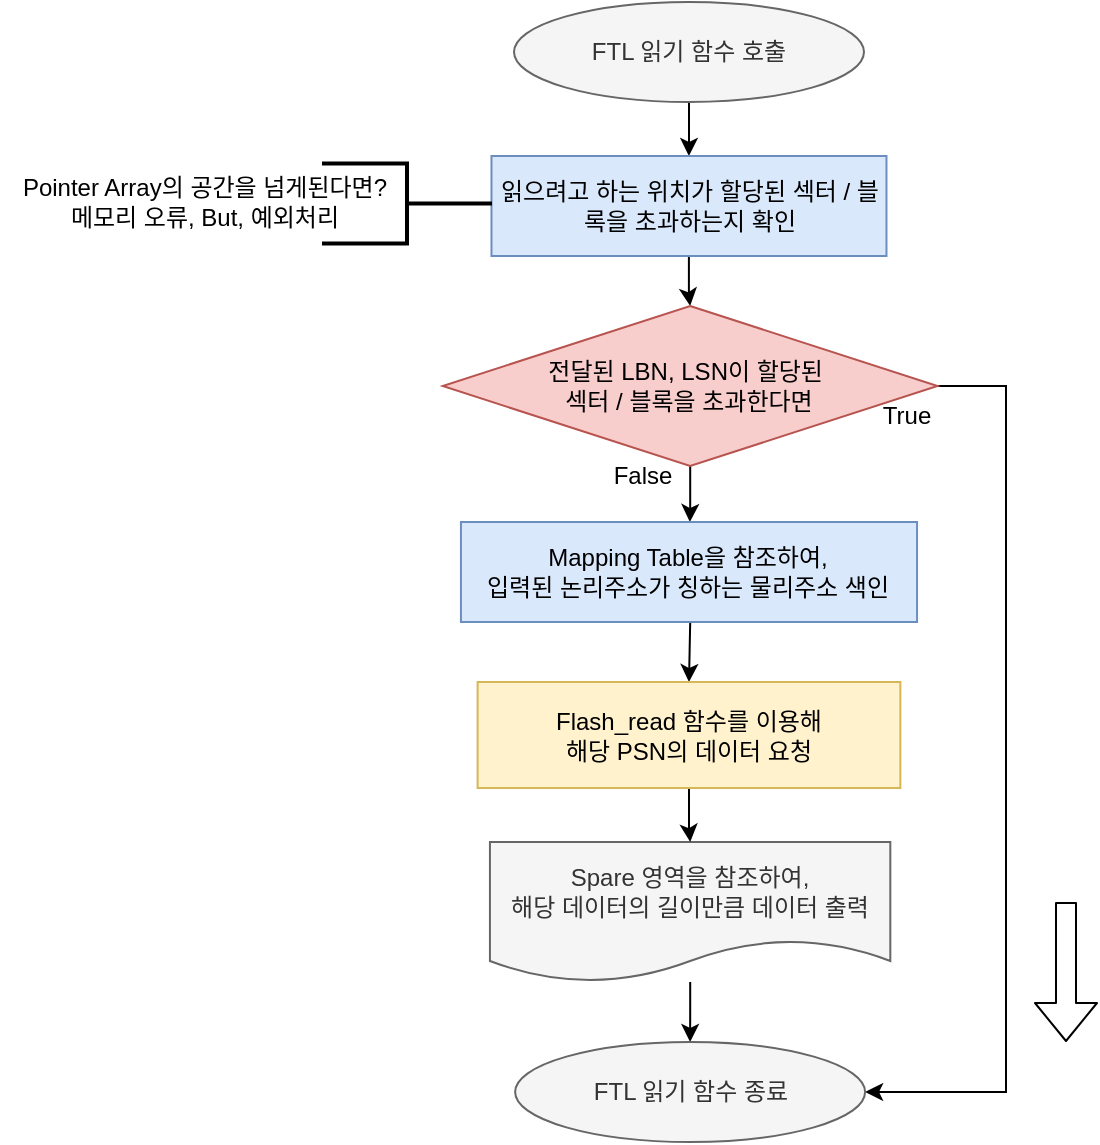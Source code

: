 <mxfile version="14.5.1" type="device"><diagram id="6jmNVvHfpzubFy3tRc5I" name="Page-1"><mxGraphModel dx="1086" dy="806" grid="1" gridSize="10" guides="1" tooltips="1" connect="1" arrows="1" fold="1" page="1" pageScale="1" pageWidth="1390" pageHeight="980" math="0" shadow="0"><root><mxCell id="0"/><mxCell id="1" parent="0"/><mxCell id="y1jogJzRuLlQh7wk9OTU-1" style="edgeStyle=orthogonalEdgeStyle;rounded=0;orthogonalLoop=1;jettySize=auto;html=1;" parent="1" source="snShJ_F9zlzPxnM3lV_9-3" target="EHZvGf3E3udVSNGCkimy-4" edge="1"><mxGeometry relative="1" as="geometry"/></mxCell><mxCell id="snShJ_F9zlzPxnM3lV_9-3" value="FTL 읽기 함수 호출" style="ellipse;whiteSpace=wrap;html=1;fillColor=#f5f5f5;strokeColor=#666666;fontColor=#333333;" parent="1" vertex="1"><mxGeometry x="564" y="40" width="175" height="50" as="geometry"/></mxCell><mxCell id="EHZvGf3E3udVSNGCkimy-22" style="edgeStyle=orthogonalEdgeStyle;rounded=0;orthogonalLoop=1;jettySize=auto;html=1;entryX=0.5;entryY=0;entryDx=0;entryDy=0;" parent="1" source="EHZvGf3E3udVSNGCkimy-4" target="EHZvGf3E3udVSNGCkimy-20" edge="1"><mxGeometry relative="1" as="geometry"/></mxCell><mxCell id="EHZvGf3E3udVSNGCkimy-4" value="읽으려고 하는 위치가 할당된 섹터 / 블록을 초과하는지 확인" style="rounded=0;whiteSpace=wrap;html=1;fillColor=#dae8fc;strokeColor=#6c8ebf;" parent="1" vertex="1"><mxGeometry x="552.74" y="117" width="197.5" height="50" as="geometry"/></mxCell><mxCell id="EHZvGf3E3udVSNGCkimy-5" value="" style="group" parent="1" vertex="1" connectable="0"><mxGeometry x="320" y="120" width="226" height="40" as="geometry"/></mxCell><mxCell id="EHZvGf3E3udVSNGCkimy-6" value="" style="group" parent="EHZvGf3E3udVSNGCkimy-5" vertex="1" connectable="0"><mxGeometry x="-1" y="2.842e-15" width="226" height="40.8" as="geometry"/></mxCell><mxCell id="EHZvGf3E3udVSNGCkimy-7" value="" style="group" parent="EHZvGf3E3udVSNGCkimy-6" vertex="1" connectable="0"><mxGeometry x="8" width="226" height="40.8" as="geometry"/></mxCell><mxCell id="EHZvGf3E3udVSNGCkimy-8" value="" style="strokeWidth=2;html=1;shape=mxgraph.flowchart.annotation_2;align=left;labelPosition=right;pointerEvents=1;rotation=-180;" parent="EHZvGf3E3udVSNGCkimy-7" vertex="1"><mxGeometry x="141" y="0.8" width="85" height="40" as="geometry"/></mxCell><mxCell id="EHZvGf3E3udVSNGCkimy-9" value="Pointer Array의 공간을 넘게된다면?&lt;br&gt;메모리 오류, But, 예외처리" style="text;html=1;strokeColor=none;fillColor=none;align=center;verticalAlign=middle;whiteSpace=wrap;rounded=0;rotation=0;" parent="EHZvGf3E3udVSNGCkimy-7" vertex="1"><mxGeometry x="-20" width="205" height="40" as="geometry"/></mxCell><mxCell id="1xvGYJtsEHjlKF_-KXKm-6" style="edgeStyle=orthogonalEdgeStyle;rounded=0;orthogonalLoop=1;jettySize=auto;html=1;entryX=0.5;entryY=0;entryDx=0;entryDy=0;" parent="1" target="1xvGYJtsEHjlKF_-KXKm-5" edge="1"><mxGeometry relative="1" as="geometry"><mxPoint x="652.1" y="350" as="sourcePoint"/></mxGeometry></mxCell><mxCell id="EHZvGf3E3udVSNGCkimy-17" value="True" style="text;html=1;align=center;verticalAlign=middle;resizable=0;points=[];autosize=1;" parent="1" vertex="1"><mxGeometry x="739.56" y="236.99" width="40" height="20" as="geometry"/></mxCell><mxCell id="EHZvGf3E3udVSNGCkimy-19" style="edgeStyle=orthogonalEdgeStyle;rounded=0;orthogonalLoop=1;jettySize=auto;html=1;entryX=0.502;entryY=0;entryDx=0;entryDy=0;entryPerimeter=0;" parent="1" source="EHZvGf3E3udVSNGCkimy-20" target="o2v5T16g39wuGh55F17N-1" edge="1"><mxGeometry relative="1" as="geometry"><mxPoint x="652.065" y="296.99" as="targetPoint"/></mxGeometry></mxCell><mxCell id="1xvGYJtsEHjlKF_-KXKm-8" style="edgeStyle=orthogonalEdgeStyle;rounded=0;orthogonalLoop=1;jettySize=auto;html=1;entryX=1;entryY=0.5;entryDx=0;entryDy=0;" parent="1" source="EHZvGf3E3udVSNGCkimy-20" target="1xvGYJtsEHjlKF_-KXKm-4" edge="1"><mxGeometry relative="1" as="geometry"><Array as="points"><mxPoint x="810" y="232"/><mxPoint x="810" y="585"/></Array></mxGeometry></mxCell><mxCell id="EHZvGf3E3udVSNGCkimy-20" value="전달된 LBN, LSN이 할당된&amp;nbsp;&lt;br&gt;섹터 / 블록을 초과한다면" style="rhombus;whiteSpace=wrap;html=1;fillColor=#f8cecc;strokeColor=#b85450;" parent="1" vertex="1"><mxGeometry x="528.38" y="191.99" width="247.37" height="80" as="geometry"/></mxCell><mxCell id="EHZvGf3E3udVSNGCkimy-24" value="False" style="text;html=1;align=center;verticalAlign=middle;resizable=0;points=[];autosize=1;" parent="1" vertex="1"><mxGeometry x="607.9" y="266.99" width="40" height="20" as="geometry"/></mxCell><mxCell id="1xvGYJtsEHjlKF_-KXKm-2" style="edgeStyle=orthogonalEdgeStyle;rounded=0;orthogonalLoop=1;jettySize=auto;html=1;entryX=0.5;entryY=0;entryDx=0;entryDy=0;" parent="1" source="1xvGYJtsEHjlKF_-KXKm-3" target="1xvGYJtsEHjlKF_-KXKm-4" edge="1"><mxGeometry relative="1" as="geometry"/></mxCell><mxCell id="1xvGYJtsEHjlKF_-KXKm-3" value="Spare 영역을 참조하여, &lt;br&gt;해당 데이터의 길이만큼 데이터 출력" style="shape=document;whiteSpace=wrap;html=1;boundedLbl=1;fillColor=#f5f5f5;strokeColor=#666666;fontColor=#333333;" parent="1" vertex="1"><mxGeometry x="551.97" y="460" width="200.19" height="70" as="geometry"/></mxCell><mxCell id="1xvGYJtsEHjlKF_-KXKm-4" value="FTL 읽기 함수 종료" style="ellipse;whiteSpace=wrap;html=1;fillColor=#f5f5f5;strokeColor=#666666;fontColor=#333333;" parent="1" vertex="1"><mxGeometry x="564.56" y="560" width="175" height="50" as="geometry"/></mxCell><mxCell id="1xvGYJtsEHjlKF_-KXKm-7" style="edgeStyle=orthogonalEdgeStyle;rounded=0;orthogonalLoop=1;jettySize=auto;html=1;" parent="1" source="1xvGYJtsEHjlKF_-KXKm-5" target="1xvGYJtsEHjlKF_-KXKm-3" edge="1"><mxGeometry relative="1" as="geometry"/></mxCell><mxCell id="1xvGYJtsEHjlKF_-KXKm-5" value="Flash_read 함수를 이용해 &lt;br&gt;해당 PSN의 데이터 요청" style="rounded=0;whiteSpace=wrap;html=1;fillColor=#fff2cc;strokeColor=#d6b656;" parent="1" vertex="1"><mxGeometry x="545.81" y="380" width="211.37" height="53.01" as="geometry"/></mxCell><mxCell id="1xvGYJtsEHjlKF_-KXKm-9" value="" style="shape=flexArrow;endArrow=classic;html=1;" parent="1" edge="1"><mxGeometry width="50" height="50" relative="1" as="geometry"><mxPoint x="840" y="490" as="sourcePoint"/><mxPoint x="840" y="560" as="targetPoint"/></mxGeometry></mxCell><mxCell id="o2v5T16g39wuGh55F17N-1" value="Mapping Table을 참조하여,&lt;br&gt;입력된 논리주소가 칭하는 물리주소 색인" style="rounded=0;whiteSpace=wrap;html=1;fillColor=#dae8fc;strokeColor=#6c8ebf;" parent="1" vertex="1"><mxGeometry x="537.47" y="300" width="228.05" height="50" as="geometry"/></mxCell></root></mxGraphModel></diagram></mxfile>